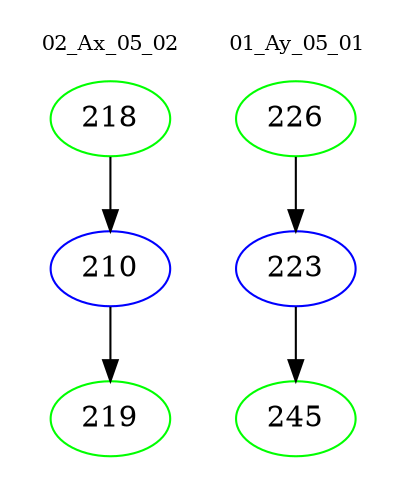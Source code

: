 digraph{
subgraph cluster_0 {
color = white
label = "02_Ax_05_02";
fontsize=10;
T0_218 [label="218", color="green"]
T0_218 -> T0_210 [color="black"]
T0_210 [label="210", color="blue"]
T0_210 -> T0_219 [color="black"]
T0_219 [label="219", color="green"]
}
subgraph cluster_1 {
color = white
label = "01_Ay_05_01";
fontsize=10;
T1_226 [label="226", color="green"]
T1_226 -> T1_223 [color="black"]
T1_223 [label="223", color="blue"]
T1_223 -> T1_245 [color="black"]
T1_245 [label="245", color="green"]
}
}
